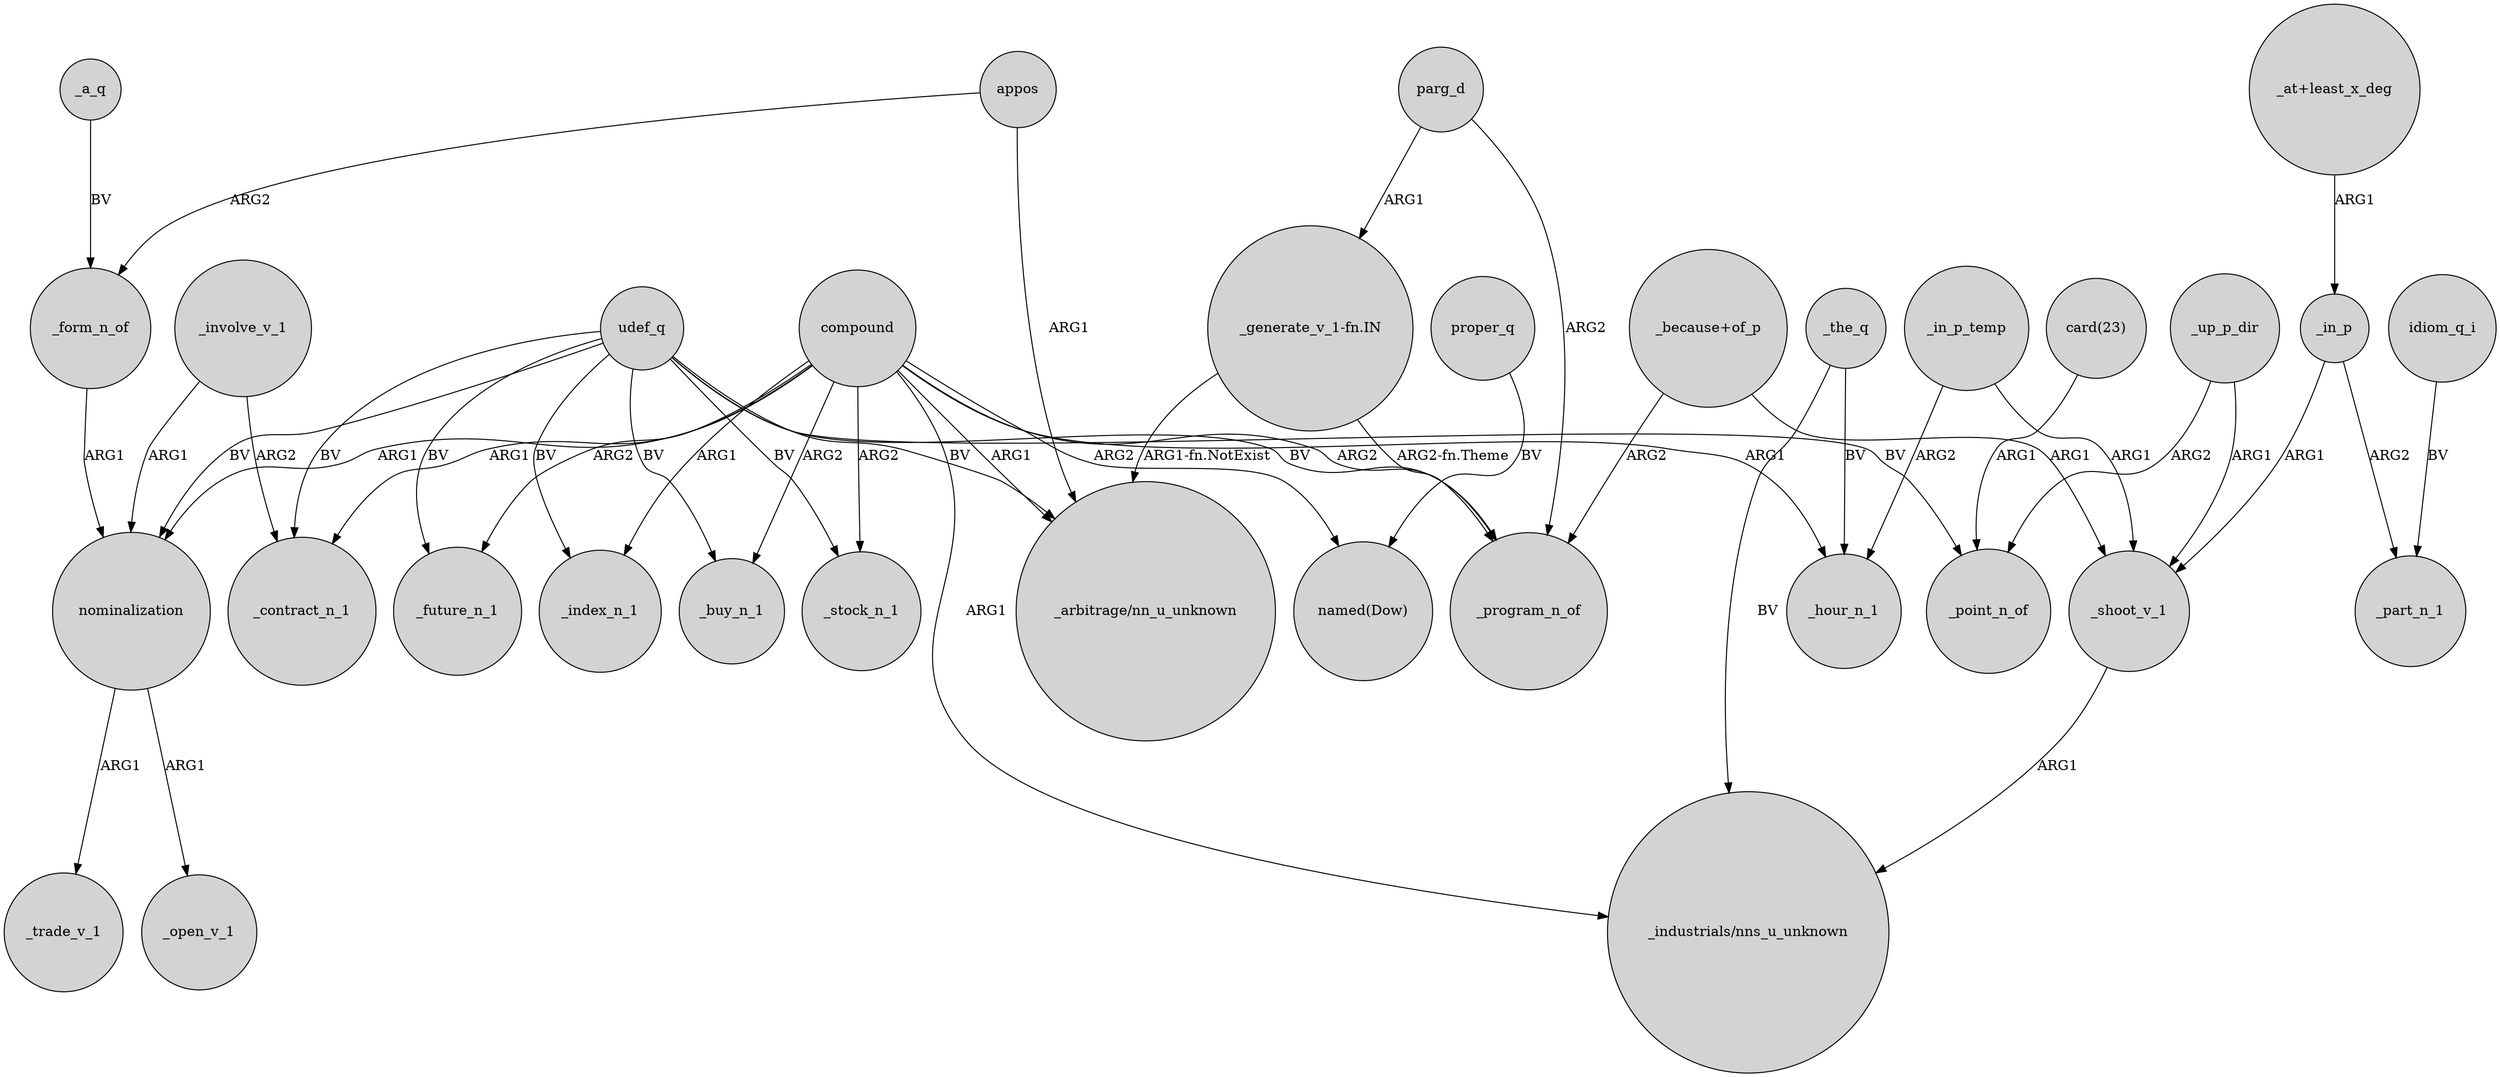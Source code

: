 digraph {
	node [shape=circle style=filled]
	"_because+of_p" -> _program_n_of [label=ARG2]
	compound -> _program_n_of [label=ARG2]
	_involve_v_1 -> _contract_n_1 [label=ARG2]
	compound -> _hour_n_1 [label=ARG1]
	compound -> "named(Dow)" [label=ARG2]
	_in_p -> _part_n_1 [label=ARG2]
	_in_p_temp -> _hour_n_1 [label=ARG2]
	appos -> _form_n_of [label=ARG2]
	_the_q -> "_industrials/nns_u_unknown" [label=BV]
	"card(23)" -> _point_n_of [label=ARG1]
	idiom_q_i -> _part_n_1 [label=BV]
	proper_q -> "named(Dow)" [label=BV]
	_in_p -> _shoot_v_1 [label=ARG1]
	_a_q -> _form_n_of [label=BV]
	udef_q -> _program_n_of [label=BV]
	parg_d -> _program_n_of [label=ARG2]
	udef_q -> _buy_n_1 [label=BV]
	udef_q -> _index_n_1 [label=BV]
	nominalization -> _trade_v_1 [label=ARG1]
	compound -> _contract_n_1 [label=ARG1]
	compound -> _future_n_1 [label=ARG2]
	"_generate_v_1-fn.IN" -> "_arbitrage/nn_u_unknown" [label="ARG1-fn.NotExist"]
	appos -> "_arbitrage/nn_u_unknown" [label=ARG1]
	compound -> "_industrials/nns_u_unknown" [label=ARG1]
	compound -> _stock_n_1 [label=ARG2]
	udef_q -> _stock_n_1 [label=BV]
	_shoot_v_1 -> "_industrials/nns_u_unknown" [label=ARG1]
	udef_q -> "_arbitrage/nn_u_unknown" [label=BV]
	_in_p_temp -> _shoot_v_1 [label=ARG1]
	"_at+least_x_deg" -> _in_p [label=ARG1]
	_the_q -> _hour_n_1 [label=BV]
	_up_p_dir -> _point_n_of [label=ARG2]
	"_generate_v_1-fn.IN" -> _program_n_of [label="ARG2-fn.Theme"]
	compound -> "_arbitrage/nn_u_unknown" [label=ARG1]
	udef_q -> _future_n_1 [label=BV]
	udef_q -> nominalization [label=BV]
	_up_p_dir -> _shoot_v_1 [label=ARG1]
	parg_d -> "_generate_v_1-fn.IN" [label=ARG1]
	"_because+of_p" -> _shoot_v_1 [label=ARG1]
	nominalization -> _open_v_1 [label=ARG1]
	_form_n_of -> nominalization [label=ARG1]
	udef_q -> _contract_n_1 [label=BV]
	compound -> nominalization [label=ARG1]
	_involve_v_1 -> nominalization [label=ARG1]
	compound -> _index_n_1 [label=ARG1]
	udef_q -> _point_n_of [label=BV]
	compound -> _buy_n_1 [label=ARG2]
}
